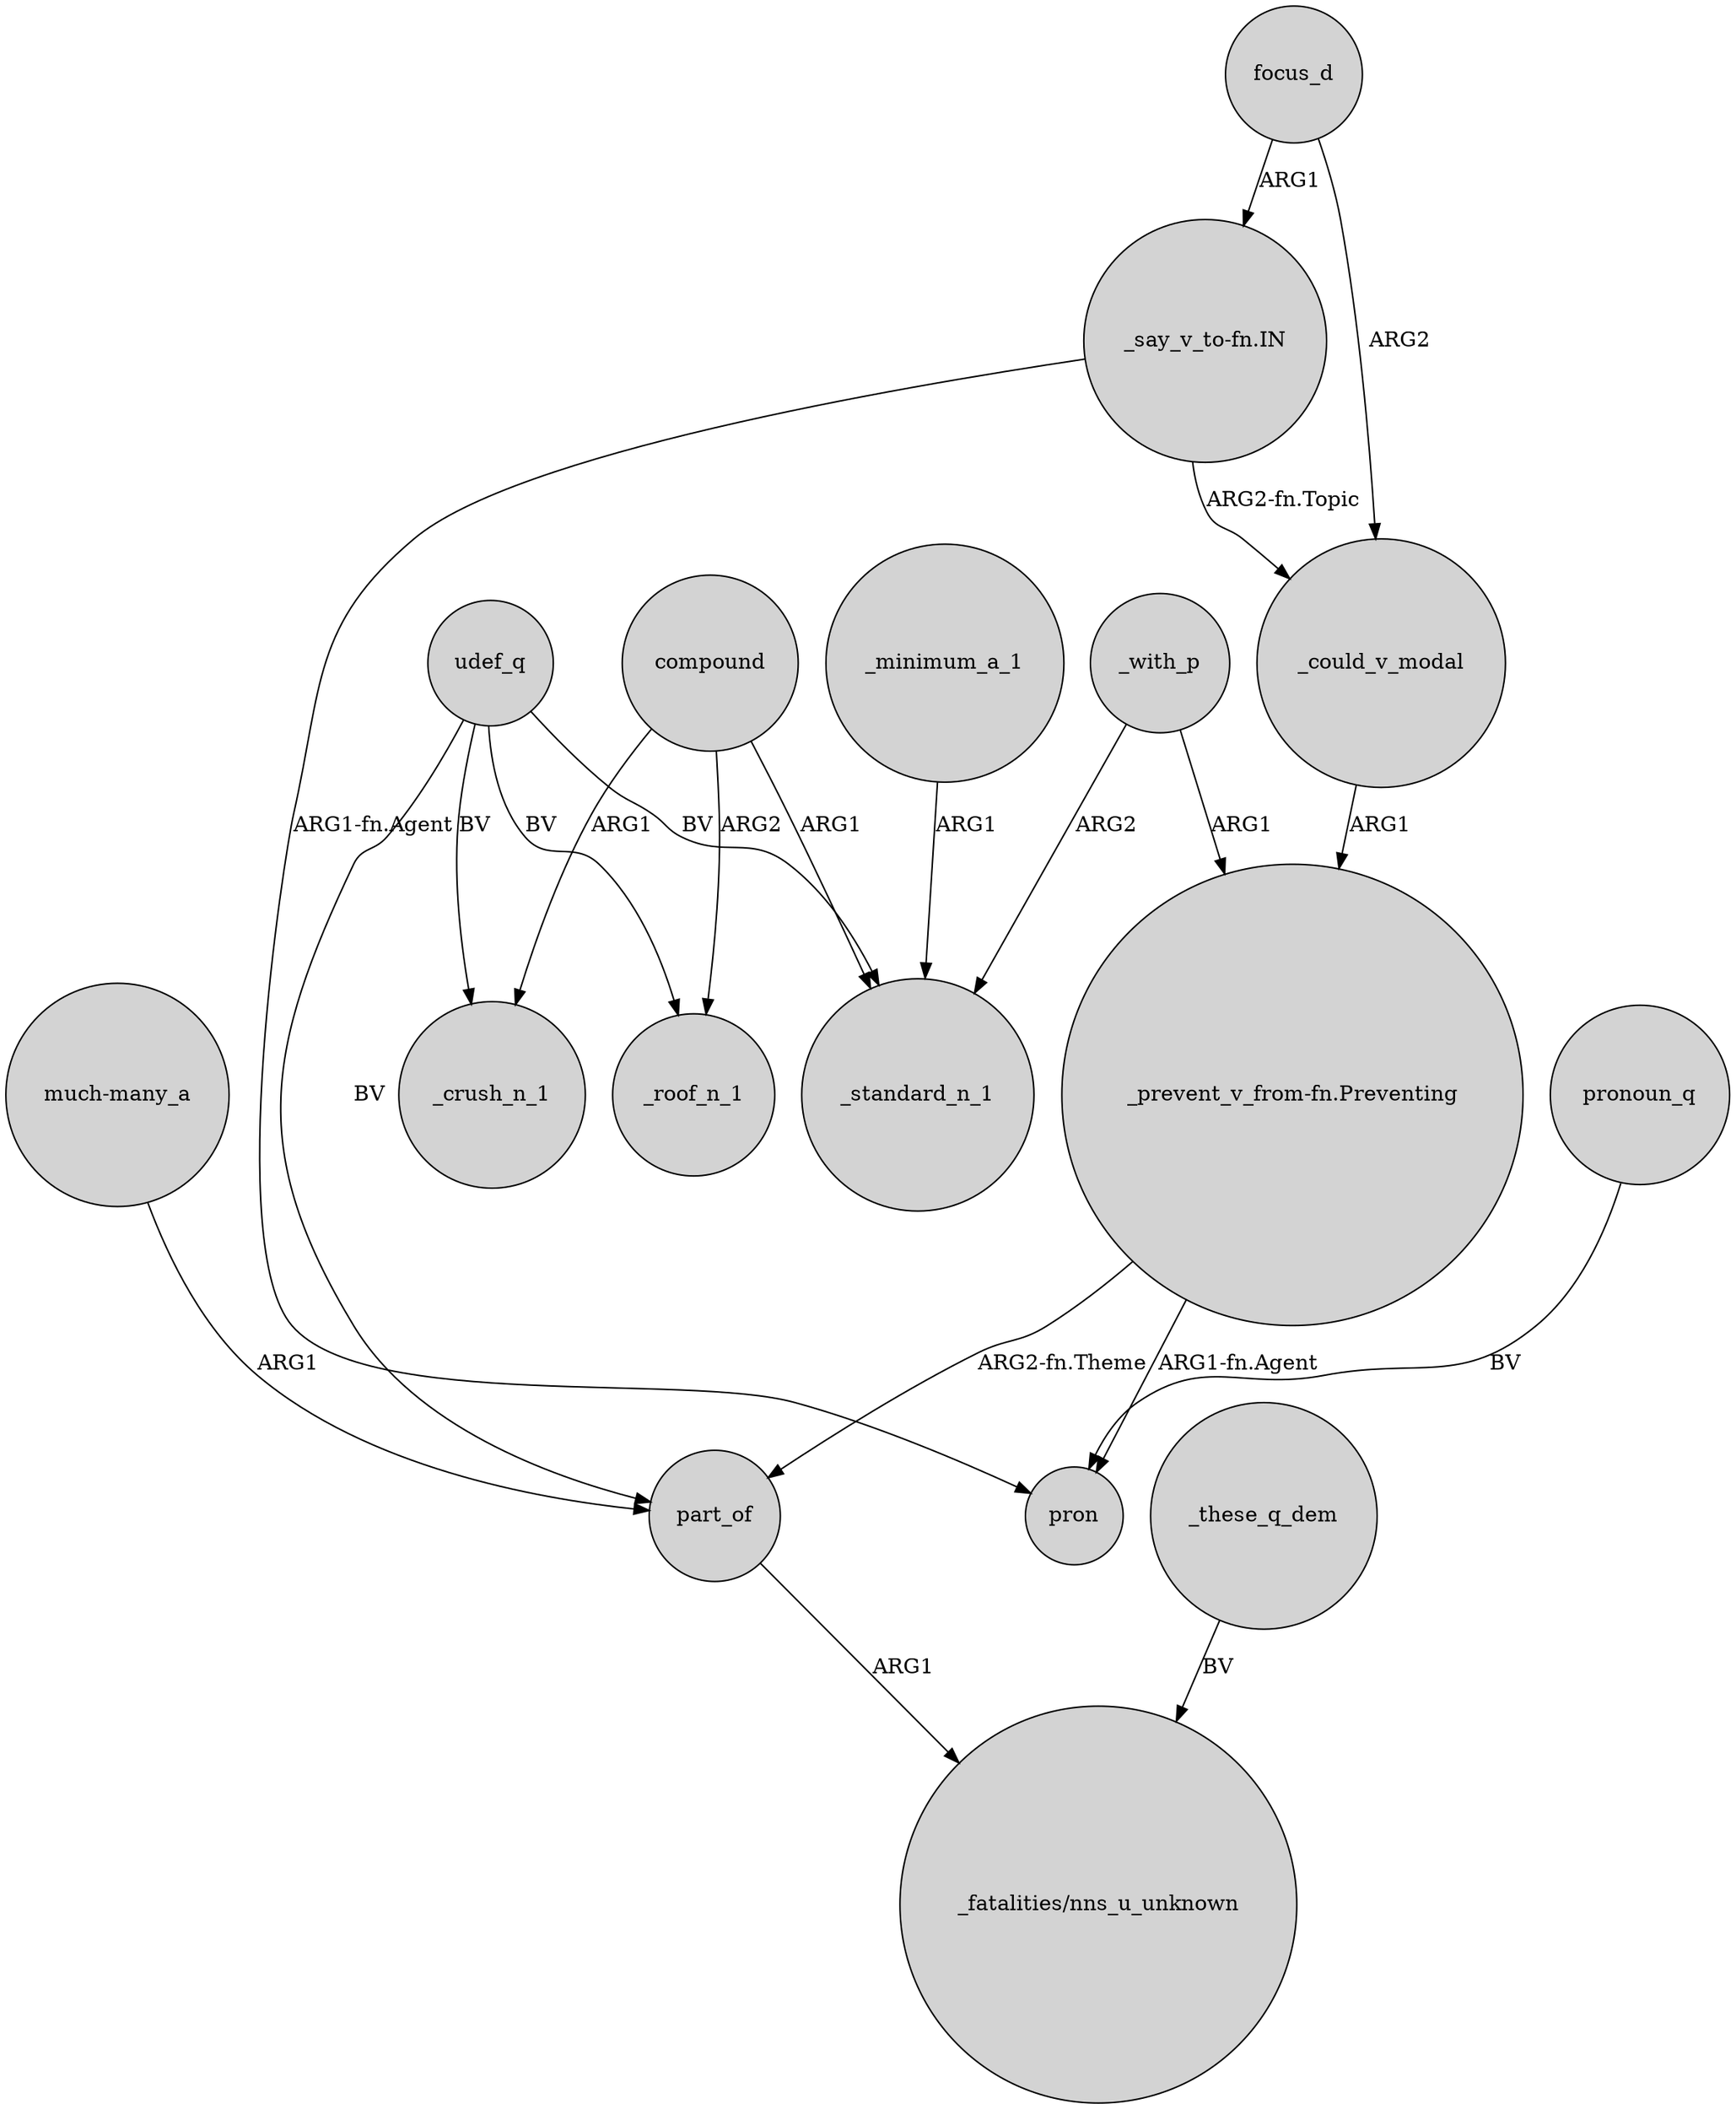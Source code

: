 digraph {
	node [shape=circle style=filled]
	focus_d -> _could_v_modal [label=ARG2]
	udef_q -> part_of [label=BV]
	_minimum_a_1 -> _standard_n_1 [label=ARG1]
	"much-many_a" -> part_of [label=ARG1]
	compound -> _crush_n_1 [label=ARG1]
	_with_p -> _standard_n_1 [label=ARG2]
	_with_p -> "_prevent_v_from-fn.Preventing" [label=ARG1]
	"_prevent_v_from-fn.Preventing" -> pron [label="ARG1-fn.Agent"]
	pronoun_q -> pron [label=BV]
	compound -> _roof_n_1 [label=ARG2]
	part_of -> "_fatalities/nns_u_unknown" [label=ARG1]
	udef_q -> _crush_n_1 [label=BV]
	"_say_v_to-fn.IN" -> pron [label="ARG1-fn.Agent"]
	udef_q -> _roof_n_1 [label=BV]
	_these_q_dem -> "_fatalities/nns_u_unknown" [label=BV]
	udef_q -> _standard_n_1 [label=BV]
	_could_v_modal -> "_prevent_v_from-fn.Preventing" [label=ARG1]
	compound -> _standard_n_1 [label=ARG1]
	"_prevent_v_from-fn.Preventing" -> part_of [label="ARG2-fn.Theme"]
	"_say_v_to-fn.IN" -> _could_v_modal [label="ARG2-fn.Topic"]
	focus_d -> "_say_v_to-fn.IN" [label=ARG1]
}
